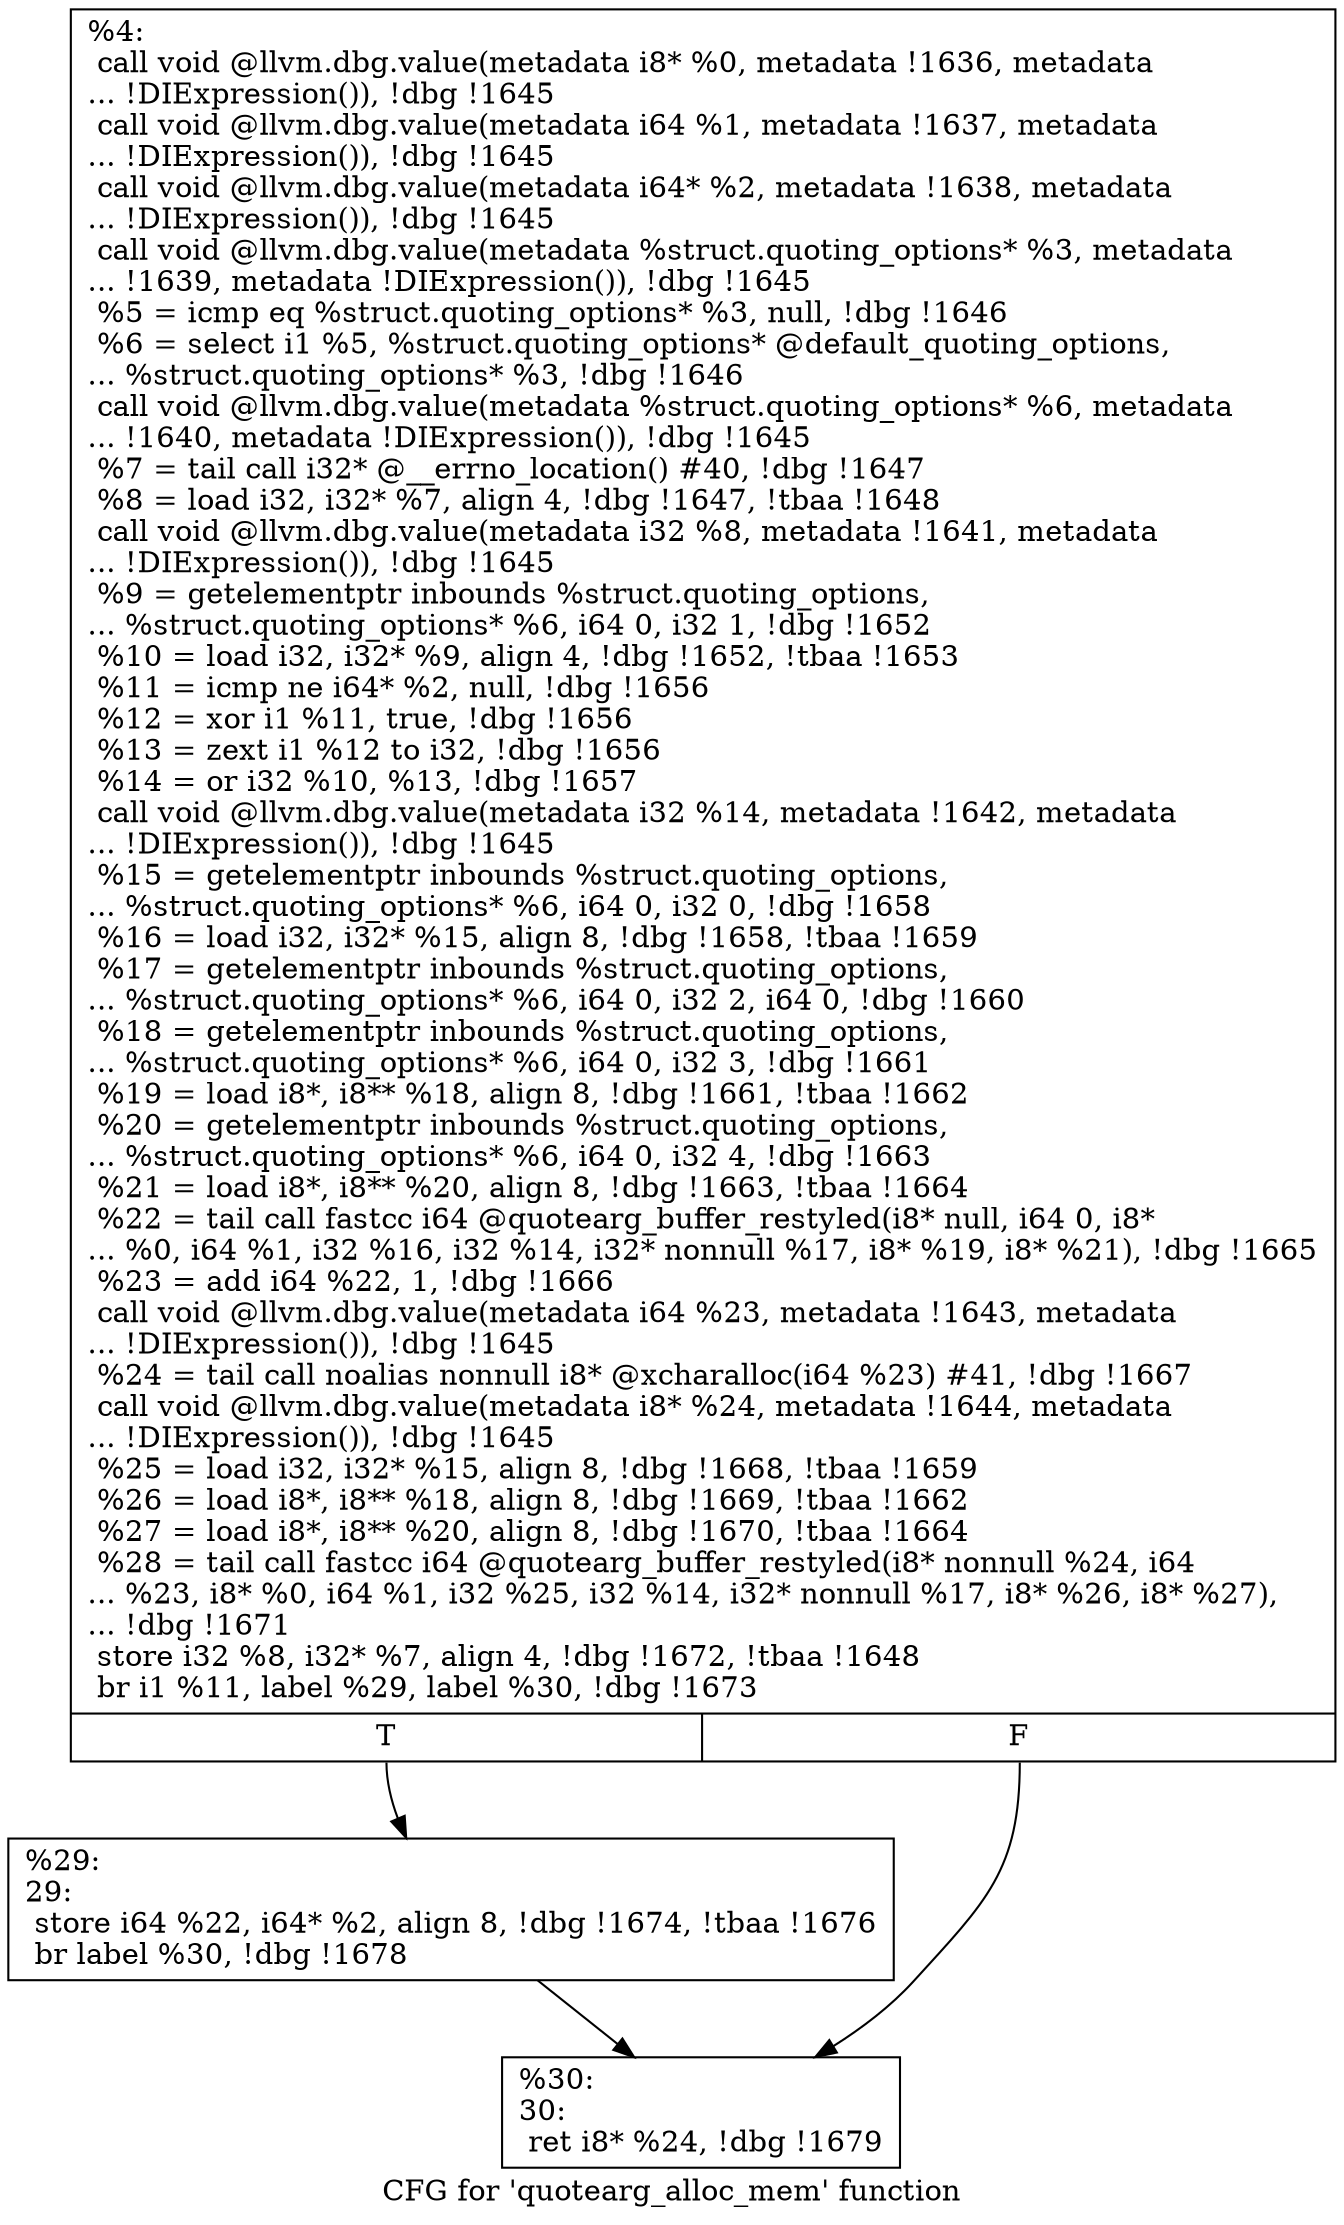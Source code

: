 digraph "CFG for 'quotearg_alloc_mem' function" {
	label="CFG for 'quotearg_alloc_mem' function";

	Node0x148dc50 [shape=record,label="{%4:\l  call void @llvm.dbg.value(metadata i8* %0, metadata !1636, metadata\l... !DIExpression()), !dbg !1645\l  call void @llvm.dbg.value(metadata i64 %1, metadata !1637, metadata\l... !DIExpression()), !dbg !1645\l  call void @llvm.dbg.value(metadata i64* %2, metadata !1638, metadata\l... !DIExpression()), !dbg !1645\l  call void @llvm.dbg.value(metadata %struct.quoting_options* %3, metadata\l... !1639, metadata !DIExpression()), !dbg !1645\l  %5 = icmp eq %struct.quoting_options* %3, null, !dbg !1646\l  %6 = select i1 %5, %struct.quoting_options* @default_quoting_options,\l... %struct.quoting_options* %3, !dbg !1646\l  call void @llvm.dbg.value(metadata %struct.quoting_options* %6, metadata\l... !1640, metadata !DIExpression()), !dbg !1645\l  %7 = tail call i32* @__errno_location() #40, !dbg !1647\l  %8 = load i32, i32* %7, align 4, !dbg !1647, !tbaa !1648\l  call void @llvm.dbg.value(metadata i32 %8, metadata !1641, metadata\l... !DIExpression()), !dbg !1645\l  %9 = getelementptr inbounds %struct.quoting_options,\l... %struct.quoting_options* %6, i64 0, i32 1, !dbg !1652\l  %10 = load i32, i32* %9, align 4, !dbg !1652, !tbaa !1653\l  %11 = icmp ne i64* %2, null, !dbg !1656\l  %12 = xor i1 %11, true, !dbg !1656\l  %13 = zext i1 %12 to i32, !dbg !1656\l  %14 = or i32 %10, %13, !dbg !1657\l  call void @llvm.dbg.value(metadata i32 %14, metadata !1642, metadata\l... !DIExpression()), !dbg !1645\l  %15 = getelementptr inbounds %struct.quoting_options,\l... %struct.quoting_options* %6, i64 0, i32 0, !dbg !1658\l  %16 = load i32, i32* %15, align 8, !dbg !1658, !tbaa !1659\l  %17 = getelementptr inbounds %struct.quoting_options,\l... %struct.quoting_options* %6, i64 0, i32 2, i64 0, !dbg !1660\l  %18 = getelementptr inbounds %struct.quoting_options,\l... %struct.quoting_options* %6, i64 0, i32 3, !dbg !1661\l  %19 = load i8*, i8** %18, align 8, !dbg !1661, !tbaa !1662\l  %20 = getelementptr inbounds %struct.quoting_options,\l... %struct.quoting_options* %6, i64 0, i32 4, !dbg !1663\l  %21 = load i8*, i8** %20, align 8, !dbg !1663, !tbaa !1664\l  %22 = tail call fastcc i64 @quotearg_buffer_restyled(i8* null, i64 0, i8*\l... %0, i64 %1, i32 %16, i32 %14, i32* nonnull %17, i8* %19, i8* %21), !dbg !1665\l  %23 = add i64 %22, 1, !dbg !1666\l  call void @llvm.dbg.value(metadata i64 %23, metadata !1643, metadata\l... !DIExpression()), !dbg !1645\l  %24 = tail call noalias nonnull i8* @xcharalloc(i64 %23) #41, !dbg !1667\l  call void @llvm.dbg.value(metadata i8* %24, metadata !1644, metadata\l... !DIExpression()), !dbg !1645\l  %25 = load i32, i32* %15, align 8, !dbg !1668, !tbaa !1659\l  %26 = load i8*, i8** %18, align 8, !dbg !1669, !tbaa !1662\l  %27 = load i8*, i8** %20, align 8, !dbg !1670, !tbaa !1664\l  %28 = tail call fastcc i64 @quotearg_buffer_restyled(i8* nonnull %24, i64\l... %23, i8* %0, i64 %1, i32 %25, i32 %14, i32* nonnull %17, i8* %26, i8* %27),\l... !dbg !1671\l  store i32 %8, i32* %7, align 4, !dbg !1672, !tbaa !1648\l  br i1 %11, label %29, label %30, !dbg !1673\l|{<s0>T|<s1>F}}"];
	Node0x148dc50:s0 -> Node0x1490100;
	Node0x148dc50:s1 -> Node0x1490150;
	Node0x1490100 [shape=record,label="{%29:\l29:                                               \l  store i64 %22, i64* %2, align 8, !dbg !1674, !tbaa !1676\l  br label %30, !dbg !1678\l}"];
	Node0x1490100 -> Node0x1490150;
	Node0x1490150 [shape=record,label="{%30:\l30:                                               \l  ret i8* %24, !dbg !1679\l}"];
}
